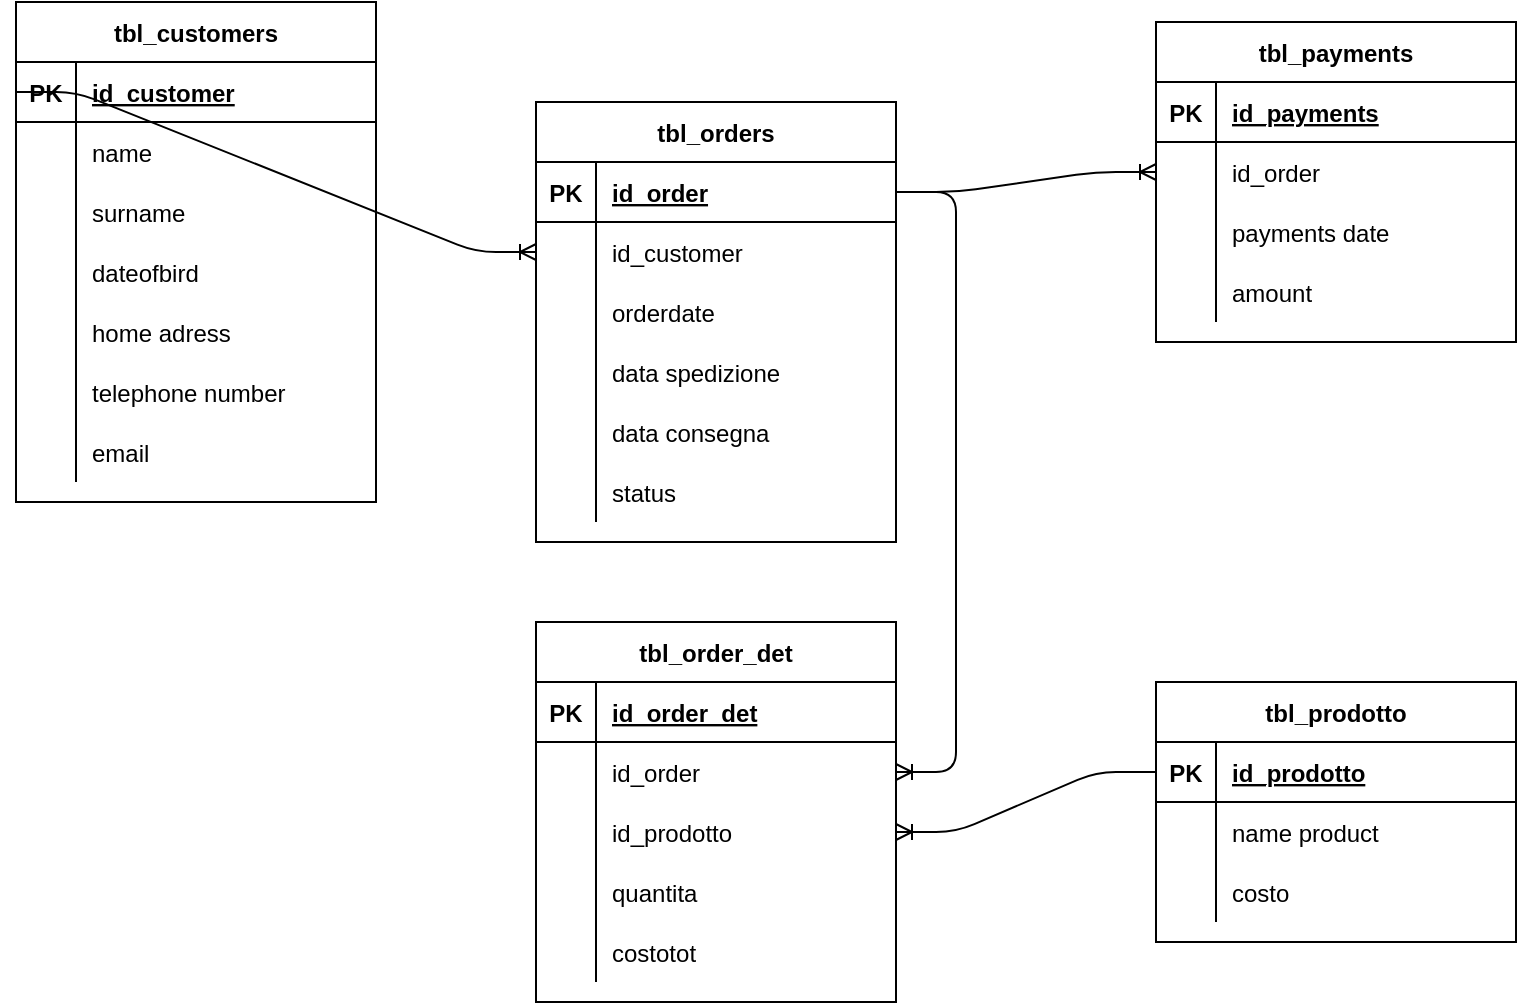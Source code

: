 <mxfile version="14.2.7" type="github">
  <diagram id="C5RBs43oDa-KdzZeNtuy" name="Page-1">
    <mxGraphModel dx="1108" dy="520" grid="1" gridSize="10" guides="1" tooltips="1" connect="1" arrows="1" fold="1" page="1" pageScale="1" pageWidth="827" pageHeight="1169" math="0" shadow="0">
      <root>
        <mxCell id="WIyWlLk6GJQsqaUBKTNV-0" />
        <mxCell id="WIyWlLk6GJQsqaUBKTNV-1" parent="WIyWlLk6GJQsqaUBKTNV-0" />
        <mxCell id="oxhVK4L8mouNjwBvJsMF-38" value="tbl_customers" style="shape=table;startSize=30;container=1;collapsible=1;childLayout=tableLayout;fixedRows=1;rowLines=0;fontStyle=1;align=center;resizeLast=1;" vertex="1" parent="WIyWlLk6GJQsqaUBKTNV-1">
          <mxGeometry x="40" y="10" width="180" height="250" as="geometry" />
        </mxCell>
        <mxCell id="oxhVK4L8mouNjwBvJsMF-39" value="" style="shape=partialRectangle;collapsible=0;dropTarget=0;pointerEvents=0;fillColor=none;top=0;left=0;bottom=1;right=0;points=[[0,0.5],[1,0.5]];portConstraint=eastwest;" vertex="1" parent="oxhVK4L8mouNjwBvJsMF-38">
          <mxGeometry y="30" width="180" height="30" as="geometry" />
        </mxCell>
        <mxCell id="oxhVK4L8mouNjwBvJsMF-40" value="PK" style="shape=partialRectangle;connectable=0;fillColor=none;top=0;left=0;bottom=0;right=0;fontStyle=1;overflow=hidden;" vertex="1" parent="oxhVK4L8mouNjwBvJsMF-39">
          <mxGeometry width="30" height="30" as="geometry" />
        </mxCell>
        <mxCell id="oxhVK4L8mouNjwBvJsMF-41" value="id_customer" style="shape=partialRectangle;connectable=0;fillColor=none;top=0;left=0;bottom=0;right=0;align=left;spacingLeft=6;fontStyle=5;overflow=hidden;" vertex="1" parent="oxhVK4L8mouNjwBvJsMF-39">
          <mxGeometry x="30" width="150" height="30" as="geometry" />
        </mxCell>
        <mxCell id="oxhVK4L8mouNjwBvJsMF-42" value="" style="shape=partialRectangle;collapsible=0;dropTarget=0;pointerEvents=0;fillColor=none;top=0;left=0;bottom=0;right=0;points=[[0,0.5],[1,0.5]];portConstraint=eastwest;" vertex="1" parent="oxhVK4L8mouNjwBvJsMF-38">
          <mxGeometry y="60" width="180" height="30" as="geometry" />
        </mxCell>
        <mxCell id="oxhVK4L8mouNjwBvJsMF-43" value="" style="shape=partialRectangle;connectable=0;fillColor=none;top=0;left=0;bottom=0;right=0;editable=1;overflow=hidden;" vertex="1" parent="oxhVK4L8mouNjwBvJsMF-42">
          <mxGeometry width="30" height="30" as="geometry" />
        </mxCell>
        <mxCell id="oxhVK4L8mouNjwBvJsMF-44" value="name" style="shape=partialRectangle;connectable=0;fillColor=none;top=0;left=0;bottom=0;right=0;align=left;spacingLeft=6;overflow=hidden;" vertex="1" parent="oxhVK4L8mouNjwBvJsMF-42">
          <mxGeometry x="30" width="150" height="30" as="geometry" />
        </mxCell>
        <mxCell id="oxhVK4L8mouNjwBvJsMF-45" value="" style="shape=partialRectangle;collapsible=0;dropTarget=0;pointerEvents=0;fillColor=none;top=0;left=0;bottom=0;right=0;points=[[0,0.5],[1,0.5]];portConstraint=eastwest;" vertex="1" parent="oxhVK4L8mouNjwBvJsMF-38">
          <mxGeometry y="90" width="180" height="30" as="geometry" />
        </mxCell>
        <mxCell id="oxhVK4L8mouNjwBvJsMF-46" value="" style="shape=partialRectangle;connectable=0;fillColor=none;top=0;left=0;bottom=0;right=0;editable=1;overflow=hidden;" vertex="1" parent="oxhVK4L8mouNjwBvJsMF-45">
          <mxGeometry width="30" height="30" as="geometry" />
        </mxCell>
        <mxCell id="oxhVK4L8mouNjwBvJsMF-47" value="surname" style="shape=partialRectangle;connectable=0;fillColor=none;top=0;left=0;bottom=0;right=0;align=left;spacingLeft=6;overflow=hidden;" vertex="1" parent="oxhVK4L8mouNjwBvJsMF-45">
          <mxGeometry x="30" width="150" height="30" as="geometry" />
        </mxCell>
        <mxCell id="oxhVK4L8mouNjwBvJsMF-48" value="" style="shape=partialRectangle;collapsible=0;dropTarget=0;pointerEvents=0;fillColor=none;top=0;left=0;bottom=0;right=0;points=[[0,0.5],[1,0.5]];portConstraint=eastwest;" vertex="1" parent="oxhVK4L8mouNjwBvJsMF-38">
          <mxGeometry y="120" width="180" height="30" as="geometry" />
        </mxCell>
        <mxCell id="oxhVK4L8mouNjwBvJsMF-49" value="" style="shape=partialRectangle;connectable=0;fillColor=none;top=0;left=0;bottom=0;right=0;editable=1;overflow=hidden;" vertex="1" parent="oxhVK4L8mouNjwBvJsMF-48">
          <mxGeometry width="30" height="30" as="geometry" />
        </mxCell>
        <mxCell id="oxhVK4L8mouNjwBvJsMF-50" value="dateofbird" style="shape=partialRectangle;connectable=0;fillColor=none;top=0;left=0;bottom=0;right=0;align=left;spacingLeft=6;overflow=hidden;" vertex="1" parent="oxhVK4L8mouNjwBvJsMF-48">
          <mxGeometry x="30" width="150" height="30" as="geometry" />
        </mxCell>
        <mxCell id="oxhVK4L8mouNjwBvJsMF-51" value="" style="shape=partialRectangle;collapsible=0;dropTarget=0;pointerEvents=0;fillColor=none;top=0;left=0;bottom=0;right=0;points=[[0,0.5],[1,0.5]];portConstraint=eastwest;" vertex="1" parent="oxhVK4L8mouNjwBvJsMF-38">
          <mxGeometry y="150" width="180" height="30" as="geometry" />
        </mxCell>
        <mxCell id="oxhVK4L8mouNjwBvJsMF-52" value="" style="shape=partialRectangle;connectable=0;fillColor=none;top=0;left=0;bottom=0;right=0;editable=1;overflow=hidden;" vertex="1" parent="oxhVK4L8mouNjwBvJsMF-51">
          <mxGeometry width="30" height="30" as="geometry" />
        </mxCell>
        <mxCell id="oxhVK4L8mouNjwBvJsMF-53" value="home adress" style="shape=partialRectangle;connectable=0;fillColor=none;top=0;left=0;bottom=0;right=0;align=left;spacingLeft=6;overflow=hidden;" vertex="1" parent="oxhVK4L8mouNjwBvJsMF-51">
          <mxGeometry x="30" width="150" height="30" as="geometry" />
        </mxCell>
        <mxCell id="oxhVK4L8mouNjwBvJsMF-54" value="" style="shape=partialRectangle;collapsible=0;dropTarget=0;pointerEvents=0;fillColor=none;top=0;left=0;bottom=0;right=0;points=[[0,0.5],[1,0.5]];portConstraint=eastwest;" vertex="1" parent="oxhVK4L8mouNjwBvJsMF-38">
          <mxGeometry y="180" width="180" height="30" as="geometry" />
        </mxCell>
        <mxCell id="oxhVK4L8mouNjwBvJsMF-55" value="" style="shape=partialRectangle;connectable=0;fillColor=none;top=0;left=0;bottom=0;right=0;editable=1;overflow=hidden;" vertex="1" parent="oxhVK4L8mouNjwBvJsMF-54">
          <mxGeometry width="30" height="30" as="geometry" />
        </mxCell>
        <mxCell id="oxhVK4L8mouNjwBvJsMF-56" value="telephone number" style="shape=partialRectangle;connectable=0;fillColor=none;top=0;left=0;bottom=0;right=0;align=left;spacingLeft=6;overflow=hidden;" vertex="1" parent="oxhVK4L8mouNjwBvJsMF-54">
          <mxGeometry x="30" width="150" height="30" as="geometry" />
        </mxCell>
        <mxCell id="oxhVK4L8mouNjwBvJsMF-57" value="" style="shape=partialRectangle;collapsible=0;dropTarget=0;pointerEvents=0;fillColor=none;top=0;left=0;bottom=0;right=0;points=[[0,0.5],[1,0.5]];portConstraint=eastwest;" vertex="1" parent="oxhVK4L8mouNjwBvJsMF-38">
          <mxGeometry y="210" width="180" height="30" as="geometry" />
        </mxCell>
        <mxCell id="oxhVK4L8mouNjwBvJsMF-58" value="" style="shape=partialRectangle;connectable=0;fillColor=none;top=0;left=0;bottom=0;right=0;editable=1;overflow=hidden;" vertex="1" parent="oxhVK4L8mouNjwBvJsMF-57">
          <mxGeometry width="30" height="30" as="geometry" />
        </mxCell>
        <mxCell id="oxhVK4L8mouNjwBvJsMF-59" value="email" style="shape=partialRectangle;connectable=0;fillColor=none;top=0;left=0;bottom=0;right=0;align=left;spacingLeft=6;overflow=hidden;" vertex="1" parent="oxhVK4L8mouNjwBvJsMF-57">
          <mxGeometry x="30" width="150" height="30" as="geometry" />
        </mxCell>
        <mxCell id="oxhVK4L8mouNjwBvJsMF-105" value="tbl_orders" style="shape=table;startSize=30;container=1;collapsible=1;childLayout=tableLayout;fixedRows=1;rowLines=0;fontStyle=1;align=center;resizeLast=1;" vertex="1" parent="WIyWlLk6GJQsqaUBKTNV-1">
          <mxGeometry x="300" y="60" width="180" height="220" as="geometry" />
        </mxCell>
        <mxCell id="oxhVK4L8mouNjwBvJsMF-106" value="" style="shape=partialRectangle;collapsible=0;dropTarget=0;pointerEvents=0;fillColor=none;top=0;left=0;bottom=1;right=0;points=[[0,0.5],[1,0.5]];portConstraint=eastwest;" vertex="1" parent="oxhVK4L8mouNjwBvJsMF-105">
          <mxGeometry y="30" width="180" height="30" as="geometry" />
        </mxCell>
        <mxCell id="oxhVK4L8mouNjwBvJsMF-107" value="PK" style="shape=partialRectangle;connectable=0;fillColor=none;top=0;left=0;bottom=0;right=0;fontStyle=1;overflow=hidden;" vertex="1" parent="oxhVK4L8mouNjwBvJsMF-106">
          <mxGeometry width="30" height="30" as="geometry" />
        </mxCell>
        <mxCell id="oxhVK4L8mouNjwBvJsMF-108" value="id_order" style="shape=partialRectangle;connectable=0;fillColor=none;top=0;left=0;bottom=0;right=0;align=left;spacingLeft=6;fontStyle=5;overflow=hidden;" vertex="1" parent="oxhVK4L8mouNjwBvJsMF-106">
          <mxGeometry x="30" width="150" height="30" as="geometry" />
        </mxCell>
        <mxCell id="oxhVK4L8mouNjwBvJsMF-109" value="" style="shape=partialRectangle;collapsible=0;dropTarget=0;pointerEvents=0;fillColor=none;top=0;left=0;bottom=0;right=0;points=[[0,0.5],[1,0.5]];portConstraint=eastwest;" vertex="1" parent="oxhVK4L8mouNjwBvJsMF-105">
          <mxGeometry y="60" width="180" height="30" as="geometry" />
        </mxCell>
        <mxCell id="oxhVK4L8mouNjwBvJsMF-110" value="" style="shape=partialRectangle;connectable=0;fillColor=none;top=0;left=0;bottom=0;right=0;editable=1;overflow=hidden;" vertex="1" parent="oxhVK4L8mouNjwBvJsMF-109">
          <mxGeometry width="30" height="30" as="geometry" />
        </mxCell>
        <mxCell id="oxhVK4L8mouNjwBvJsMF-111" value="id_customer" style="shape=partialRectangle;connectable=0;fillColor=none;top=0;left=0;bottom=0;right=0;align=left;spacingLeft=6;overflow=hidden;" vertex="1" parent="oxhVK4L8mouNjwBvJsMF-109">
          <mxGeometry x="30" width="150" height="30" as="geometry" />
        </mxCell>
        <mxCell id="oxhVK4L8mouNjwBvJsMF-174" value="" style="shape=partialRectangle;collapsible=0;dropTarget=0;pointerEvents=0;fillColor=none;top=0;left=0;bottom=0;right=0;points=[[0,0.5],[1,0.5]];portConstraint=eastwest;" vertex="1" parent="oxhVK4L8mouNjwBvJsMF-105">
          <mxGeometry y="90" width="180" height="30" as="geometry" />
        </mxCell>
        <mxCell id="oxhVK4L8mouNjwBvJsMF-175" value="" style="shape=partialRectangle;connectable=0;fillColor=none;top=0;left=0;bottom=0;right=0;editable=1;overflow=hidden;" vertex="1" parent="oxhVK4L8mouNjwBvJsMF-174">
          <mxGeometry width="30" height="30" as="geometry" />
        </mxCell>
        <mxCell id="oxhVK4L8mouNjwBvJsMF-176" value="orderdate" style="shape=partialRectangle;connectable=0;fillColor=none;top=0;left=0;bottom=0;right=0;align=left;spacingLeft=6;overflow=hidden;" vertex="1" parent="oxhVK4L8mouNjwBvJsMF-174">
          <mxGeometry x="30" width="150" height="30" as="geometry" />
        </mxCell>
        <mxCell id="oxhVK4L8mouNjwBvJsMF-112" value="" style="shape=partialRectangle;collapsible=0;dropTarget=0;pointerEvents=0;fillColor=none;top=0;left=0;bottom=0;right=0;points=[[0,0.5],[1,0.5]];portConstraint=eastwest;" vertex="1" parent="oxhVK4L8mouNjwBvJsMF-105">
          <mxGeometry y="120" width="180" height="30" as="geometry" />
        </mxCell>
        <mxCell id="oxhVK4L8mouNjwBvJsMF-113" value="" style="shape=partialRectangle;connectable=0;fillColor=none;top=0;left=0;bottom=0;right=0;editable=1;overflow=hidden;" vertex="1" parent="oxhVK4L8mouNjwBvJsMF-112">
          <mxGeometry width="30" height="30" as="geometry" />
        </mxCell>
        <mxCell id="oxhVK4L8mouNjwBvJsMF-114" value="data spedizione" style="shape=partialRectangle;connectable=0;fillColor=none;top=0;left=0;bottom=0;right=0;align=left;spacingLeft=6;overflow=hidden;" vertex="1" parent="oxhVK4L8mouNjwBvJsMF-112">
          <mxGeometry x="30" width="150" height="30" as="geometry" />
        </mxCell>
        <mxCell id="oxhVK4L8mouNjwBvJsMF-118" value="" style="shape=partialRectangle;collapsible=0;dropTarget=0;pointerEvents=0;fillColor=none;top=0;left=0;bottom=0;right=0;points=[[0,0.5],[1,0.5]];portConstraint=eastwest;" vertex="1" parent="oxhVK4L8mouNjwBvJsMF-105">
          <mxGeometry y="150" width="180" height="30" as="geometry" />
        </mxCell>
        <mxCell id="oxhVK4L8mouNjwBvJsMF-119" value="" style="shape=partialRectangle;connectable=0;fillColor=none;top=0;left=0;bottom=0;right=0;editable=1;overflow=hidden;" vertex="1" parent="oxhVK4L8mouNjwBvJsMF-118">
          <mxGeometry width="30" height="30" as="geometry" />
        </mxCell>
        <mxCell id="oxhVK4L8mouNjwBvJsMF-120" value="data consegna" style="shape=partialRectangle;connectable=0;fillColor=none;top=0;left=0;bottom=0;right=0;align=left;spacingLeft=6;overflow=hidden;" vertex="1" parent="oxhVK4L8mouNjwBvJsMF-118">
          <mxGeometry x="30" width="150" height="30" as="geometry" />
        </mxCell>
        <mxCell id="oxhVK4L8mouNjwBvJsMF-115" value="" style="shape=partialRectangle;collapsible=0;dropTarget=0;pointerEvents=0;fillColor=none;top=0;left=0;bottom=0;right=0;points=[[0,0.5],[1,0.5]];portConstraint=eastwest;" vertex="1" parent="oxhVK4L8mouNjwBvJsMF-105">
          <mxGeometry y="180" width="180" height="30" as="geometry" />
        </mxCell>
        <mxCell id="oxhVK4L8mouNjwBvJsMF-116" value="" style="shape=partialRectangle;connectable=0;fillColor=none;top=0;left=0;bottom=0;right=0;editable=1;overflow=hidden;" vertex="1" parent="oxhVK4L8mouNjwBvJsMF-115">
          <mxGeometry width="30" height="30" as="geometry" />
        </mxCell>
        <mxCell id="oxhVK4L8mouNjwBvJsMF-117" value="status" style="shape=partialRectangle;connectable=0;fillColor=none;top=0;left=0;bottom=0;right=0;align=left;spacingLeft=6;overflow=hidden;" vertex="1" parent="oxhVK4L8mouNjwBvJsMF-115">
          <mxGeometry x="30" width="150" height="30" as="geometry" />
        </mxCell>
        <mxCell id="oxhVK4L8mouNjwBvJsMF-121" value="tbl_payments" style="shape=table;startSize=30;container=1;collapsible=1;childLayout=tableLayout;fixedRows=1;rowLines=0;fontStyle=1;align=center;resizeLast=1;" vertex="1" parent="WIyWlLk6GJQsqaUBKTNV-1">
          <mxGeometry x="610" y="20" width="180" height="160" as="geometry" />
        </mxCell>
        <mxCell id="oxhVK4L8mouNjwBvJsMF-122" value="" style="shape=partialRectangle;collapsible=0;dropTarget=0;pointerEvents=0;fillColor=none;top=0;left=0;bottom=1;right=0;points=[[0,0.5],[1,0.5]];portConstraint=eastwest;" vertex="1" parent="oxhVK4L8mouNjwBvJsMF-121">
          <mxGeometry y="30" width="180" height="30" as="geometry" />
        </mxCell>
        <mxCell id="oxhVK4L8mouNjwBvJsMF-123" value="PK" style="shape=partialRectangle;connectable=0;fillColor=none;top=0;left=0;bottom=0;right=0;fontStyle=1;overflow=hidden;" vertex="1" parent="oxhVK4L8mouNjwBvJsMF-122">
          <mxGeometry width="30" height="30" as="geometry" />
        </mxCell>
        <mxCell id="oxhVK4L8mouNjwBvJsMF-124" value="id_payments" style="shape=partialRectangle;connectable=0;fillColor=none;top=0;left=0;bottom=0;right=0;align=left;spacingLeft=6;fontStyle=5;overflow=hidden;" vertex="1" parent="oxhVK4L8mouNjwBvJsMF-122">
          <mxGeometry x="30" width="150" height="30" as="geometry" />
        </mxCell>
        <mxCell id="oxhVK4L8mouNjwBvJsMF-125" value="" style="shape=partialRectangle;collapsible=0;dropTarget=0;pointerEvents=0;fillColor=none;top=0;left=0;bottom=0;right=0;points=[[0,0.5],[1,0.5]];portConstraint=eastwest;" vertex="1" parent="oxhVK4L8mouNjwBvJsMF-121">
          <mxGeometry y="60" width="180" height="30" as="geometry" />
        </mxCell>
        <mxCell id="oxhVK4L8mouNjwBvJsMF-126" value="" style="shape=partialRectangle;connectable=0;fillColor=none;top=0;left=0;bottom=0;right=0;editable=1;overflow=hidden;" vertex="1" parent="oxhVK4L8mouNjwBvJsMF-125">
          <mxGeometry width="30" height="30" as="geometry" />
        </mxCell>
        <mxCell id="oxhVK4L8mouNjwBvJsMF-127" value="id_order" style="shape=partialRectangle;connectable=0;fillColor=none;top=0;left=0;bottom=0;right=0;align=left;spacingLeft=6;overflow=hidden;" vertex="1" parent="oxhVK4L8mouNjwBvJsMF-125">
          <mxGeometry x="30" width="150" height="30" as="geometry" />
        </mxCell>
        <mxCell id="oxhVK4L8mouNjwBvJsMF-128" value="" style="shape=partialRectangle;collapsible=0;dropTarget=0;pointerEvents=0;fillColor=none;top=0;left=0;bottom=0;right=0;points=[[0,0.5],[1,0.5]];portConstraint=eastwest;" vertex="1" parent="oxhVK4L8mouNjwBvJsMF-121">
          <mxGeometry y="90" width="180" height="30" as="geometry" />
        </mxCell>
        <mxCell id="oxhVK4L8mouNjwBvJsMF-129" value="" style="shape=partialRectangle;connectable=0;fillColor=none;top=0;left=0;bottom=0;right=0;editable=1;overflow=hidden;" vertex="1" parent="oxhVK4L8mouNjwBvJsMF-128">
          <mxGeometry width="30" height="30" as="geometry" />
        </mxCell>
        <mxCell id="oxhVK4L8mouNjwBvJsMF-130" value="payments date" style="shape=partialRectangle;connectable=0;fillColor=none;top=0;left=0;bottom=0;right=0;align=left;spacingLeft=6;overflow=hidden;" vertex="1" parent="oxhVK4L8mouNjwBvJsMF-128">
          <mxGeometry x="30" width="150" height="30" as="geometry" />
        </mxCell>
        <mxCell id="oxhVK4L8mouNjwBvJsMF-131" value="" style="shape=partialRectangle;collapsible=0;dropTarget=0;pointerEvents=0;fillColor=none;top=0;left=0;bottom=0;right=0;points=[[0,0.5],[1,0.5]];portConstraint=eastwest;" vertex="1" parent="oxhVK4L8mouNjwBvJsMF-121">
          <mxGeometry y="120" width="180" height="30" as="geometry" />
        </mxCell>
        <mxCell id="oxhVK4L8mouNjwBvJsMF-132" value="" style="shape=partialRectangle;connectable=0;fillColor=none;top=0;left=0;bottom=0;right=0;editable=1;overflow=hidden;" vertex="1" parent="oxhVK4L8mouNjwBvJsMF-131">
          <mxGeometry width="30" height="30" as="geometry" />
        </mxCell>
        <mxCell id="oxhVK4L8mouNjwBvJsMF-133" value="amount" style="shape=partialRectangle;connectable=0;fillColor=none;top=0;left=0;bottom=0;right=0;align=left;spacingLeft=6;overflow=hidden;" vertex="1" parent="oxhVK4L8mouNjwBvJsMF-131">
          <mxGeometry x="30" width="150" height="30" as="geometry" />
        </mxCell>
        <mxCell id="oxhVK4L8mouNjwBvJsMF-147" value="tbl_prodotto" style="shape=table;startSize=30;container=1;collapsible=1;childLayout=tableLayout;fixedRows=1;rowLines=0;fontStyle=1;align=center;resizeLast=1;" vertex="1" parent="WIyWlLk6GJQsqaUBKTNV-1">
          <mxGeometry x="610" y="350" width="180" height="130" as="geometry" />
        </mxCell>
        <mxCell id="oxhVK4L8mouNjwBvJsMF-148" value="" style="shape=partialRectangle;collapsible=0;dropTarget=0;pointerEvents=0;fillColor=none;top=0;left=0;bottom=1;right=0;points=[[0,0.5],[1,0.5]];portConstraint=eastwest;" vertex="1" parent="oxhVK4L8mouNjwBvJsMF-147">
          <mxGeometry y="30" width="180" height="30" as="geometry" />
        </mxCell>
        <mxCell id="oxhVK4L8mouNjwBvJsMF-149" value="PK" style="shape=partialRectangle;connectable=0;fillColor=none;top=0;left=0;bottom=0;right=0;fontStyle=1;overflow=hidden;" vertex="1" parent="oxhVK4L8mouNjwBvJsMF-148">
          <mxGeometry width="30" height="30" as="geometry" />
        </mxCell>
        <mxCell id="oxhVK4L8mouNjwBvJsMF-150" value="id_prodotto" style="shape=partialRectangle;connectable=0;fillColor=none;top=0;left=0;bottom=0;right=0;align=left;spacingLeft=6;fontStyle=5;overflow=hidden;" vertex="1" parent="oxhVK4L8mouNjwBvJsMF-148">
          <mxGeometry x="30" width="150" height="30" as="geometry" />
        </mxCell>
        <mxCell id="oxhVK4L8mouNjwBvJsMF-151" value="" style="shape=partialRectangle;collapsible=0;dropTarget=0;pointerEvents=0;fillColor=none;top=0;left=0;bottom=0;right=0;points=[[0,0.5],[1,0.5]];portConstraint=eastwest;" vertex="1" parent="oxhVK4L8mouNjwBvJsMF-147">
          <mxGeometry y="60" width="180" height="30" as="geometry" />
        </mxCell>
        <mxCell id="oxhVK4L8mouNjwBvJsMF-152" value="" style="shape=partialRectangle;connectable=0;fillColor=none;top=0;left=0;bottom=0;right=0;editable=1;overflow=hidden;" vertex="1" parent="oxhVK4L8mouNjwBvJsMF-151">
          <mxGeometry width="30" height="30" as="geometry" />
        </mxCell>
        <mxCell id="oxhVK4L8mouNjwBvJsMF-153" value="name product" style="shape=partialRectangle;connectable=0;fillColor=none;top=0;left=0;bottom=0;right=0;align=left;spacingLeft=6;overflow=hidden;" vertex="1" parent="oxhVK4L8mouNjwBvJsMF-151">
          <mxGeometry x="30" width="150" height="30" as="geometry" />
        </mxCell>
        <mxCell id="oxhVK4L8mouNjwBvJsMF-154" value="" style="shape=partialRectangle;collapsible=0;dropTarget=0;pointerEvents=0;fillColor=none;top=0;left=0;bottom=0;right=0;points=[[0,0.5],[1,0.5]];portConstraint=eastwest;" vertex="1" parent="oxhVK4L8mouNjwBvJsMF-147">
          <mxGeometry y="90" width="180" height="30" as="geometry" />
        </mxCell>
        <mxCell id="oxhVK4L8mouNjwBvJsMF-155" value="" style="shape=partialRectangle;connectable=0;fillColor=none;top=0;left=0;bottom=0;right=0;editable=1;overflow=hidden;" vertex="1" parent="oxhVK4L8mouNjwBvJsMF-154">
          <mxGeometry width="30" height="30" as="geometry" />
        </mxCell>
        <mxCell id="oxhVK4L8mouNjwBvJsMF-156" value="costo" style="shape=partialRectangle;connectable=0;fillColor=none;top=0;left=0;bottom=0;right=0;align=left;spacingLeft=6;overflow=hidden;" vertex="1" parent="oxhVK4L8mouNjwBvJsMF-154">
          <mxGeometry x="30" width="150" height="30" as="geometry" />
        </mxCell>
        <mxCell id="oxhVK4L8mouNjwBvJsMF-160" value="tbl_order_det" style="shape=table;startSize=30;container=1;collapsible=1;childLayout=tableLayout;fixedRows=1;rowLines=0;fontStyle=1;align=center;resizeLast=1;" vertex="1" parent="WIyWlLk6GJQsqaUBKTNV-1">
          <mxGeometry x="300" y="320" width="180" height="190" as="geometry" />
        </mxCell>
        <mxCell id="oxhVK4L8mouNjwBvJsMF-161" value="" style="shape=partialRectangle;collapsible=0;dropTarget=0;pointerEvents=0;fillColor=none;top=0;left=0;bottom=1;right=0;points=[[0,0.5],[1,0.5]];portConstraint=eastwest;" vertex="1" parent="oxhVK4L8mouNjwBvJsMF-160">
          <mxGeometry y="30" width="180" height="30" as="geometry" />
        </mxCell>
        <mxCell id="oxhVK4L8mouNjwBvJsMF-162" value="PK" style="shape=partialRectangle;connectable=0;fillColor=none;top=0;left=0;bottom=0;right=0;fontStyle=1;overflow=hidden;" vertex="1" parent="oxhVK4L8mouNjwBvJsMF-161">
          <mxGeometry width="30" height="30" as="geometry" />
        </mxCell>
        <mxCell id="oxhVK4L8mouNjwBvJsMF-163" value="id_order_det" style="shape=partialRectangle;connectable=0;fillColor=none;top=0;left=0;bottom=0;right=0;align=left;spacingLeft=6;fontStyle=5;overflow=hidden;" vertex="1" parent="oxhVK4L8mouNjwBvJsMF-161">
          <mxGeometry x="30" width="150" height="30" as="geometry" />
        </mxCell>
        <mxCell id="oxhVK4L8mouNjwBvJsMF-164" value="" style="shape=partialRectangle;collapsible=0;dropTarget=0;pointerEvents=0;fillColor=none;top=0;left=0;bottom=0;right=0;points=[[0,0.5],[1,0.5]];portConstraint=eastwest;" vertex="1" parent="oxhVK4L8mouNjwBvJsMF-160">
          <mxGeometry y="60" width="180" height="30" as="geometry" />
        </mxCell>
        <mxCell id="oxhVK4L8mouNjwBvJsMF-165" value="" style="shape=partialRectangle;connectable=0;fillColor=none;top=0;left=0;bottom=0;right=0;editable=1;overflow=hidden;" vertex="1" parent="oxhVK4L8mouNjwBvJsMF-164">
          <mxGeometry width="30" height="30" as="geometry" />
        </mxCell>
        <mxCell id="oxhVK4L8mouNjwBvJsMF-166" value="id_order" style="shape=partialRectangle;connectable=0;fillColor=none;top=0;left=0;bottom=0;right=0;align=left;spacingLeft=6;overflow=hidden;" vertex="1" parent="oxhVK4L8mouNjwBvJsMF-164">
          <mxGeometry x="30" width="150" height="30" as="geometry" />
        </mxCell>
        <mxCell id="oxhVK4L8mouNjwBvJsMF-179" value="" style="shape=partialRectangle;collapsible=0;dropTarget=0;pointerEvents=0;fillColor=none;top=0;left=0;bottom=0;right=0;points=[[0,0.5],[1,0.5]];portConstraint=eastwest;" vertex="1" parent="oxhVK4L8mouNjwBvJsMF-160">
          <mxGeometry y="90" width="180" height="30" as="geometry" />
        </mxCell>
        <mxCell id="oxhVK4L8mouNjwBvJsMF-180" value="" style="shape=partialRectangle;connectable=0;fillColor=none;top=0;left=0;bottom=0;right=0;editable=1;overflow=hidden;" vertex="1" parent="oxhVK4L8mouNjwBvJsMF-179">
          <mxGeometry width="30" height="30" as="geometry" />
        </mxCell>
        <mxCell id="oxhVK4L8mouNjwBvJsMF-181" value="id_prodotto" style="shape=partialRectangle;connectable=0;fillColor=none;top=0;left=0;bottom=0;right=0;align=left;spacingLeft=6;overflow=hidden;" vertex="1" parent="oxhVK4L8mouNjwBvJsMF-179">
          <mxGeometry x="30" width="150" height="30" as="geometry" />
        </mxCell>
        <mxCell id="oxhVK4L8mouNjwBvJsMF-167" value="" style="shape=partialRectangle;collapsible=0;dropTarget=0;pointerEvents=0;fillColor=none;top=0;left=0;bottom=0;right=0;points=[[0,0.5],[1,0.5]];portConstraint=eastwest;" vertex="1" parent="oxhVK4L8mouNjwBvJsMF-160">
          <mxGeometry y="120" width="180" height="30" as="geometry" />
        </mxCell>
        <mxCell id="oxhVK4L8mouNjwBvJsMF-168" value="" style="shape=partialRectangle;connectable=0;fillColor=none;top=0;left=0;bottom=0;right=0;editable=1;overflow=hidden;" vertex="1" parent="oxhVK4L8mouNjwBvJsMF-167">
          <mxGeometry width="30" height="30" as="geometry" />
        </mxCell>
        <mxCell id="oxhVK4L8mouNjwBvJsMF-169" value="quantita" style="shape=partialRectangle;connectable=0;fillColor=none;top=0;left=0;bottom=0;right=0;align=left;spacingLeft=6;overflow=hidden;" vertex="1" parent="oxhVK4L8mouNjwBvJsMF-167">
          <mxGeometry x="30" width="150" height="30" as="geometry" />
        </mxCell>
        <mxCell id="oxhVK4L8mouNjwBvJsMF-170" value="" style="shape=partialRectangle;collapsible=0;dropTarget=0;pointerEvents=0;fillColor=none;top=0;left=0;bottom=0;right=0;points=[[0,0.5],[1,0.5]];portConstraint=eastwest;" vertex="1" parent="oxhVK4L8mouNjwBvJsMF-160">
          <mxGeometry y="150" width="180" height="30" as="geometry" />
        </mxCell>
        <mxCell id="oxhVK4L8mouNjwBvJsMF-171" value="" style="shape=partialRectangle;connectable=0;fillColor=none;top=0;left=0;bottom=0;right=0;editable=1;overflow=hidden;" vertex="1" parent="oxhVK4L8mouNjwBvJsMF-170">
          <mxGeometry width="30" height="30" as="geometry" />
        </mxCell>
        <mxCell id="oxhVK4L8mouNjwBvJsMF-172" value="costotot" style="shape=partialRectangle;connectable=0;fillColor=none;top=0;left=0;bottom=0;right=0;align=left;spacingLeft=6;overflow=hidden;" vertex="1" parent="oxhVK4L8mouNjwBvJsMF-170">
          <mxGeometry x="30" width="150" height="30" as="geometry" />
        </mxCell>
        <mxCell id="oxhVK4L8mouNjwBvJsMF-173" value="" style="edgeStyle=entityRelationEdgeStyle;fontSize=12;html=1;endArrow=ERoneToMany;exitX=0;exitY=0.5;exitDx=0;exitDy=0;" edge="1" parent="WIyWlLk6GJQsqaUBKTNV-1" source="oxhVK4L8mouNjwBvJsMF-39">
          <mxGeometry width="100" height="100" relative="1" as="geometry">
            <mxPoint x="414" y="130" as="sourcePoint" />
            <mxPoint x="300" y="135" as="targetPoint" />
          </mxGeometry>
        </mxCell>
        <mxCell id="oxhVK4L8mouNjwBvJsMF-177" value="" style="edgeStyle=entityRelationEdgeStyle;fontSize=12;html=1;endArrow=ERoneToMany;entryX=0;entryY=0.5;entryDx=0;entryDy=0;exitX=1;exitY=0.5;exitDx=0;exitDy=0;" edge="1" parent="WIyWlLk6GJQsqaUBKTNV-1" source="oxhVK4L8mouNjwBvJsMF-106" target="oxhVK4L8mouNjwBvJsMF-125">
          <mxGeometry width="100" height="100" relative="1" as="geometry">
            <mxPoint x="330" y="210" as="sourcePoint" />
            <mxPoint x="460" y="210" as="targetPoint" />
          </mxGeometry>
        </mxCell>
        <mxCell id="oxhVK4L8mouNjwBvJsMF-184" value="" style="edgeStyle=entityRelationEdgeStyle;fontSize=12;html=1;endArrow=ERoneToMany;exitX=0;exitY=0.5;exitDx=0;exitDy=0;entryX=1;entryY=0.5;entryDx=0;entryDy=0;" edge="1" parent="WIyWlLk6GJQsqaUBKTNV-1" source="oxhVK4L8mouNjwBvJsMF-148" target="oxhVK4L8mouNjwBvJsMF-179">
          <mxGeometry width="100" height="100" relative="1" as="geometry">
            <mxPoint x="560" y="420" as="sourcePoint" />
            <mxPoint x="360" y="440" as="targetPoint" />
          </mxGeometry>
        </mxCell>
        <mxCell id="oxhVK4L8mouNjwBvJsMF-185" value="" style="edgeStyle=entityRelationEdgeStyle;fontSize=12;html=1;endArrow=ERoneToMany;entryX=1;entryY=0.5;entryDx=0;entryDy=0;" edge="1" parent="WIyWlLk6GJQsqaUBKTNV-1" source="oxhVK4L8mouNjwBvJsMF-106" target="oxhVK4L8mouNjwBvJsMF-164">
          <mxGeometry width="100" height="100" relative="1" as="geometry">
            <mxPoint x="500" y="360" as="sourcePoint" />
            <mxPoint x="600" y="260" as="targetPoint" />
          </mxGeometry>
        </mxCell>
      </root>
    </mxGraphModel>
  </diagram>
</mxfile>
